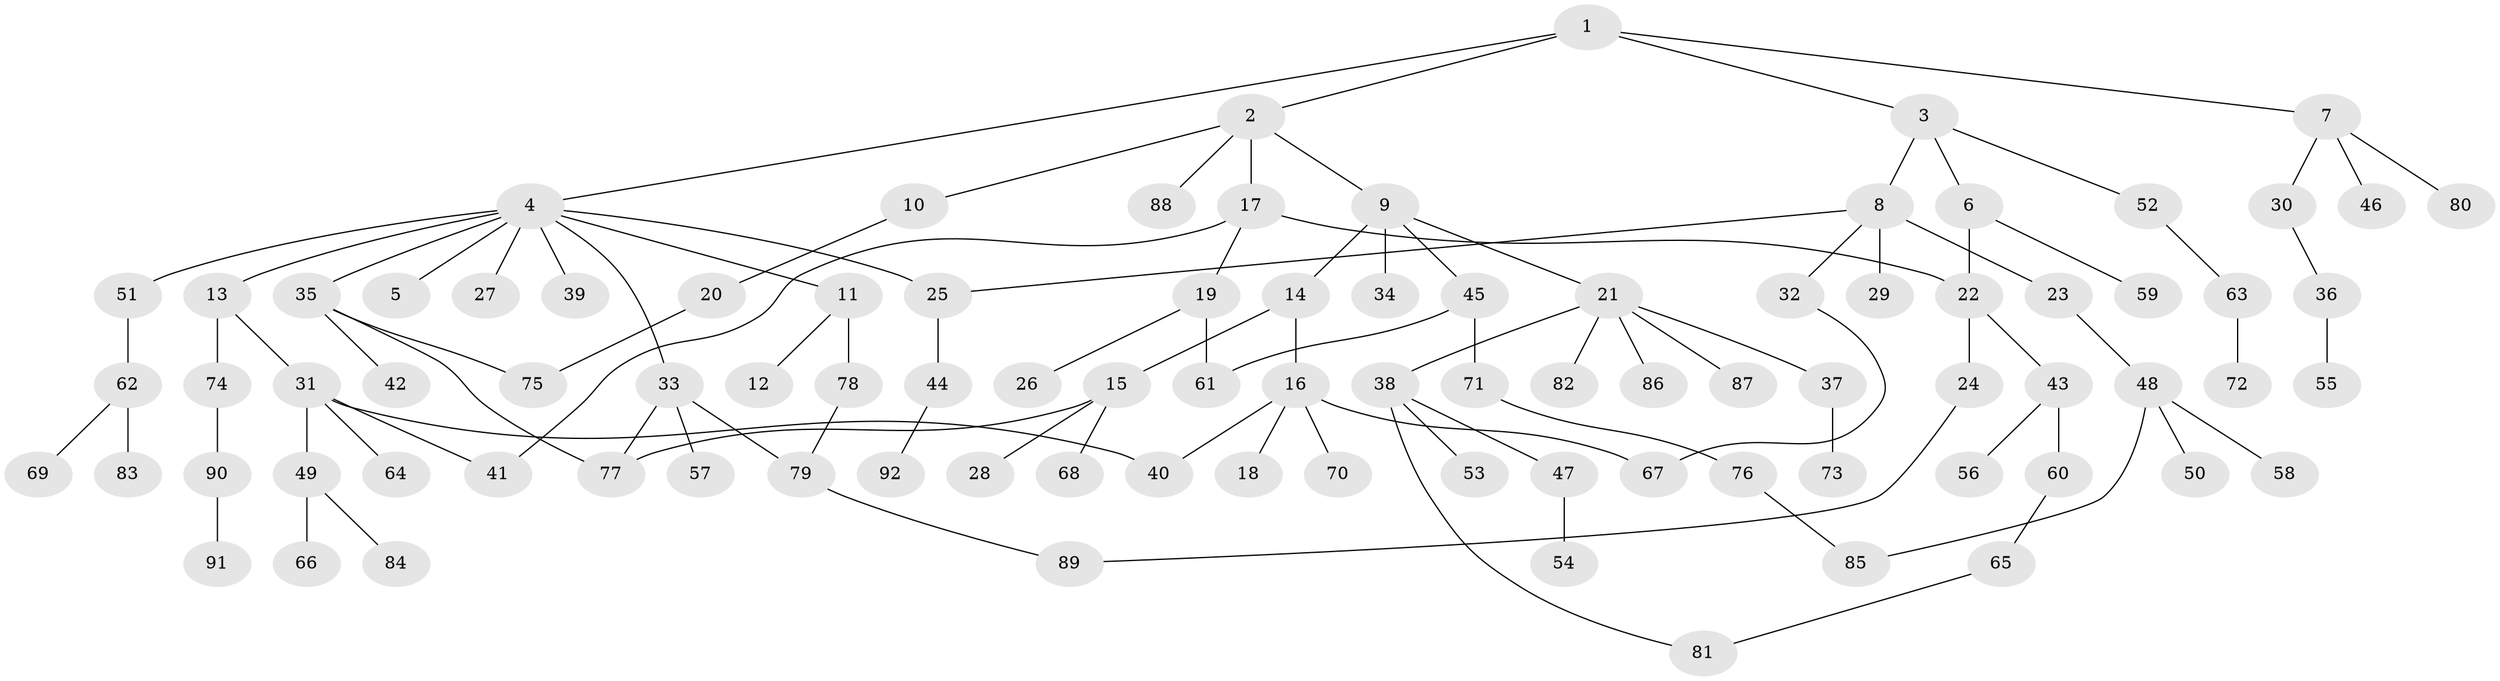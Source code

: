 // original degree distribution, {5: 0.04580152671755725, 6: 0.022900763358778626, 11: 0.007633587786259542, 2: 0.32061068702290074, 3: 0.08396946564885496, 4: 0.0916030534351145, 1: 0.4198473282442748, 7: 0.007633587786259542}
// Generated by graph-tools (version 1.1) at 2025/48/03/04/25 22:48:43]
// undirected, 92 vertices, 104 edges
graph export_dot {
  node [color=gray90,style=filled];
  1;
  2;
  3;
  4;
  5;
  6;
  7;
  8;
  9;
  10;
  11;
  12;
  13;
  14;
  15;
  16;
  17;
  18;
  19;
  20;
  21;
  22;
  23;
  24;
  25;
  26;
  27;
  28;
  29;
  30;
  31;
  32;
  33;
  34;
  35;
  36;
  37;
  38;
  39;
  40;
  41;
  42;
  43;
  44;
  45;
  46;
  47;
  48;
  49;
  50;
  51;
  52;
  53;
  54;
  55;
  56;
  57;
  58;
  59;
  60;
  61;
  62;
  63;
  64;
  65;
  66;
  67;
  68;
  69;
  70;
  71;
  72;
  73;
  74;
  75;
  76;
  77;
  78;
  79;
  80;
  81;
  82;
  83;
  84;
  85;
  86;
  87;
  88;
  89;
  90;
  91;
  92;
  1 -- 2 [weight=1.0];
  1 -- 3 [weight=1.0];
  1 -- 4 [weight=1.0];
  1 -- 7 [weight=1.0];
  2 -- 9 [weight=1.0];
  2 -- 10 [weight=1.0];
  2 -- 17 [weight=1.0];
  2 -- 88 [weight=1.0];
  3 -- 6 [weight=1.0];
  3 -- 8 [weight=1.0];
  3 -- 52 [weight=1.0];
  4 -- 5 [weight=1.0];
  4 -- 11 [weight=1.0];
  4 -- 13 [weight=1.0];
  4 -- 25 [weight=1.0];
  4 -- 27 [weight=1.0];
  4 -- 33 [weight=1.0];
  4 -- 35 [weight=1.0];
  4 -- 39 [weight=1.0];
  4 -- 51 [weight=1.0];
  6 -- 22 [weight=1.0];
  6 -- 59 [weight=1.0];
  7 -- 30 [weight=1.0];
  7 -- 46 [weight=1.0];
  7 -- 80 [weight=1.0];
  8 -- 23 [weight=1.0];
  8 -- 25 [weight=1.0];
  8 -- 29 [weight=1.0];
  8 -- 32 [weight=1.0];
  9 -- 14 [weight=1.0];
  9 -- 21 [weight=1.0];
  9 -- 34 [weight=1.0];
  9 -- 45 [weight=1.0];
  10 -- 20 [weight=1.0];
  11 -- 12 [weight=1.0];
  11 -- 78 [weight=1.0];
  13 -- 31 [weight=1.0];
  13 -- 74 [weight=1.0];
  14 -- 15 [weight=1.0];
  14 -- 16 [weight=1.0];
  15 -- 28 [weight=1.0];
  15 -- 68 [weight=1.0];
  15 -- 77 [weight=1.0];
  16 -- 18 [weight=1.0];
  16 -- 40 [weight=1.0];
  16 -- 67 [weight=1.0];
  16 -- 70 [weight=1.0];
  17 -- 19 [weight=1.0];
  17 -- 22 [weight=1.0];
  17 -- 41 [weight=1.0];
  19 -- 26 [weight=1.0];
  19 -- 61 [weight=1.0];
  20 -- 75 [weight=1.0];
  21 -- 37 [weight=1.0];
  21 -- 38 [weight=1.0];
  21 -- 82 [weight=1.0];
  21 -- 86 [weight=1.0];
  21 -- 87 [weight=1.0];
  22 -- 24 [weight=1.0];
  22 -- 43 [weight=1.0];
  23 -- 48 [weight=1.0];
  24 -- 89 [weight=1.0];
  25 -- 44 [weight=1.0];
  30 -- 36 [weight=1.0];
  31 -- 40 [weight=1.0];
  31 -- 41 [weight=1.0];
  31 -- 49 [weight=1.0];
  31 -- 64 [weight=1.0];
  32 -- 67 [weight=1.0];
  33 -- 57 [weight=1.0];
  33 -- 77 [weight=1.0];
  33 -- 79 [weight=1.0];
  35 -- 42 [weight=1.0];
  35 -- 75 [weight=1.0];
  35 -- 77 [weight=1.0];
  36 -- 55 [weight=1.0];
  37 -- 73 [weight=1.0];
  38 -- 47 [weight=1.0];
  38 -- 53 [weight=1.0];
  38 -- 81 [weight=1.0];
  43 -- 56 [weight=1.0];
  43 -- 60 [weight=1.0];
  44 -- 92 [weight=1.0];
  45 -- 61 [weight=1.0];
  45 -- 71 [weight=1.0];
  47 -- 54 [weight=1.0];
  48 -- 50 [weight=1.0];
  48 -- 58 [weight=1.0];
  48 -- 85 [weight=1.0];
  49 -- 66 [weight=1.0];
  49 -- 84 [weight=1.0];
  51 -- 62 [weight=1.0];
  52 -- 63 [weight=1.0];
  60 -- 65 [weight=1.0];
  62 -- 69 [weight=1.0];
  62 -- 83 [weight=1.0];
  63 -- 72 [weight=1.0];
  65 -- 81 [weight=1.0];
  71 -- 76 [weight=1.0];
  74 -- 90 [weight=1.0];
  76 -- 85 [weight=1.0];
  78 -- 79 [weight=1.0];
  79 -- 89 [weight=1.0];
  90 -- 91 [weight=1.0];
}
